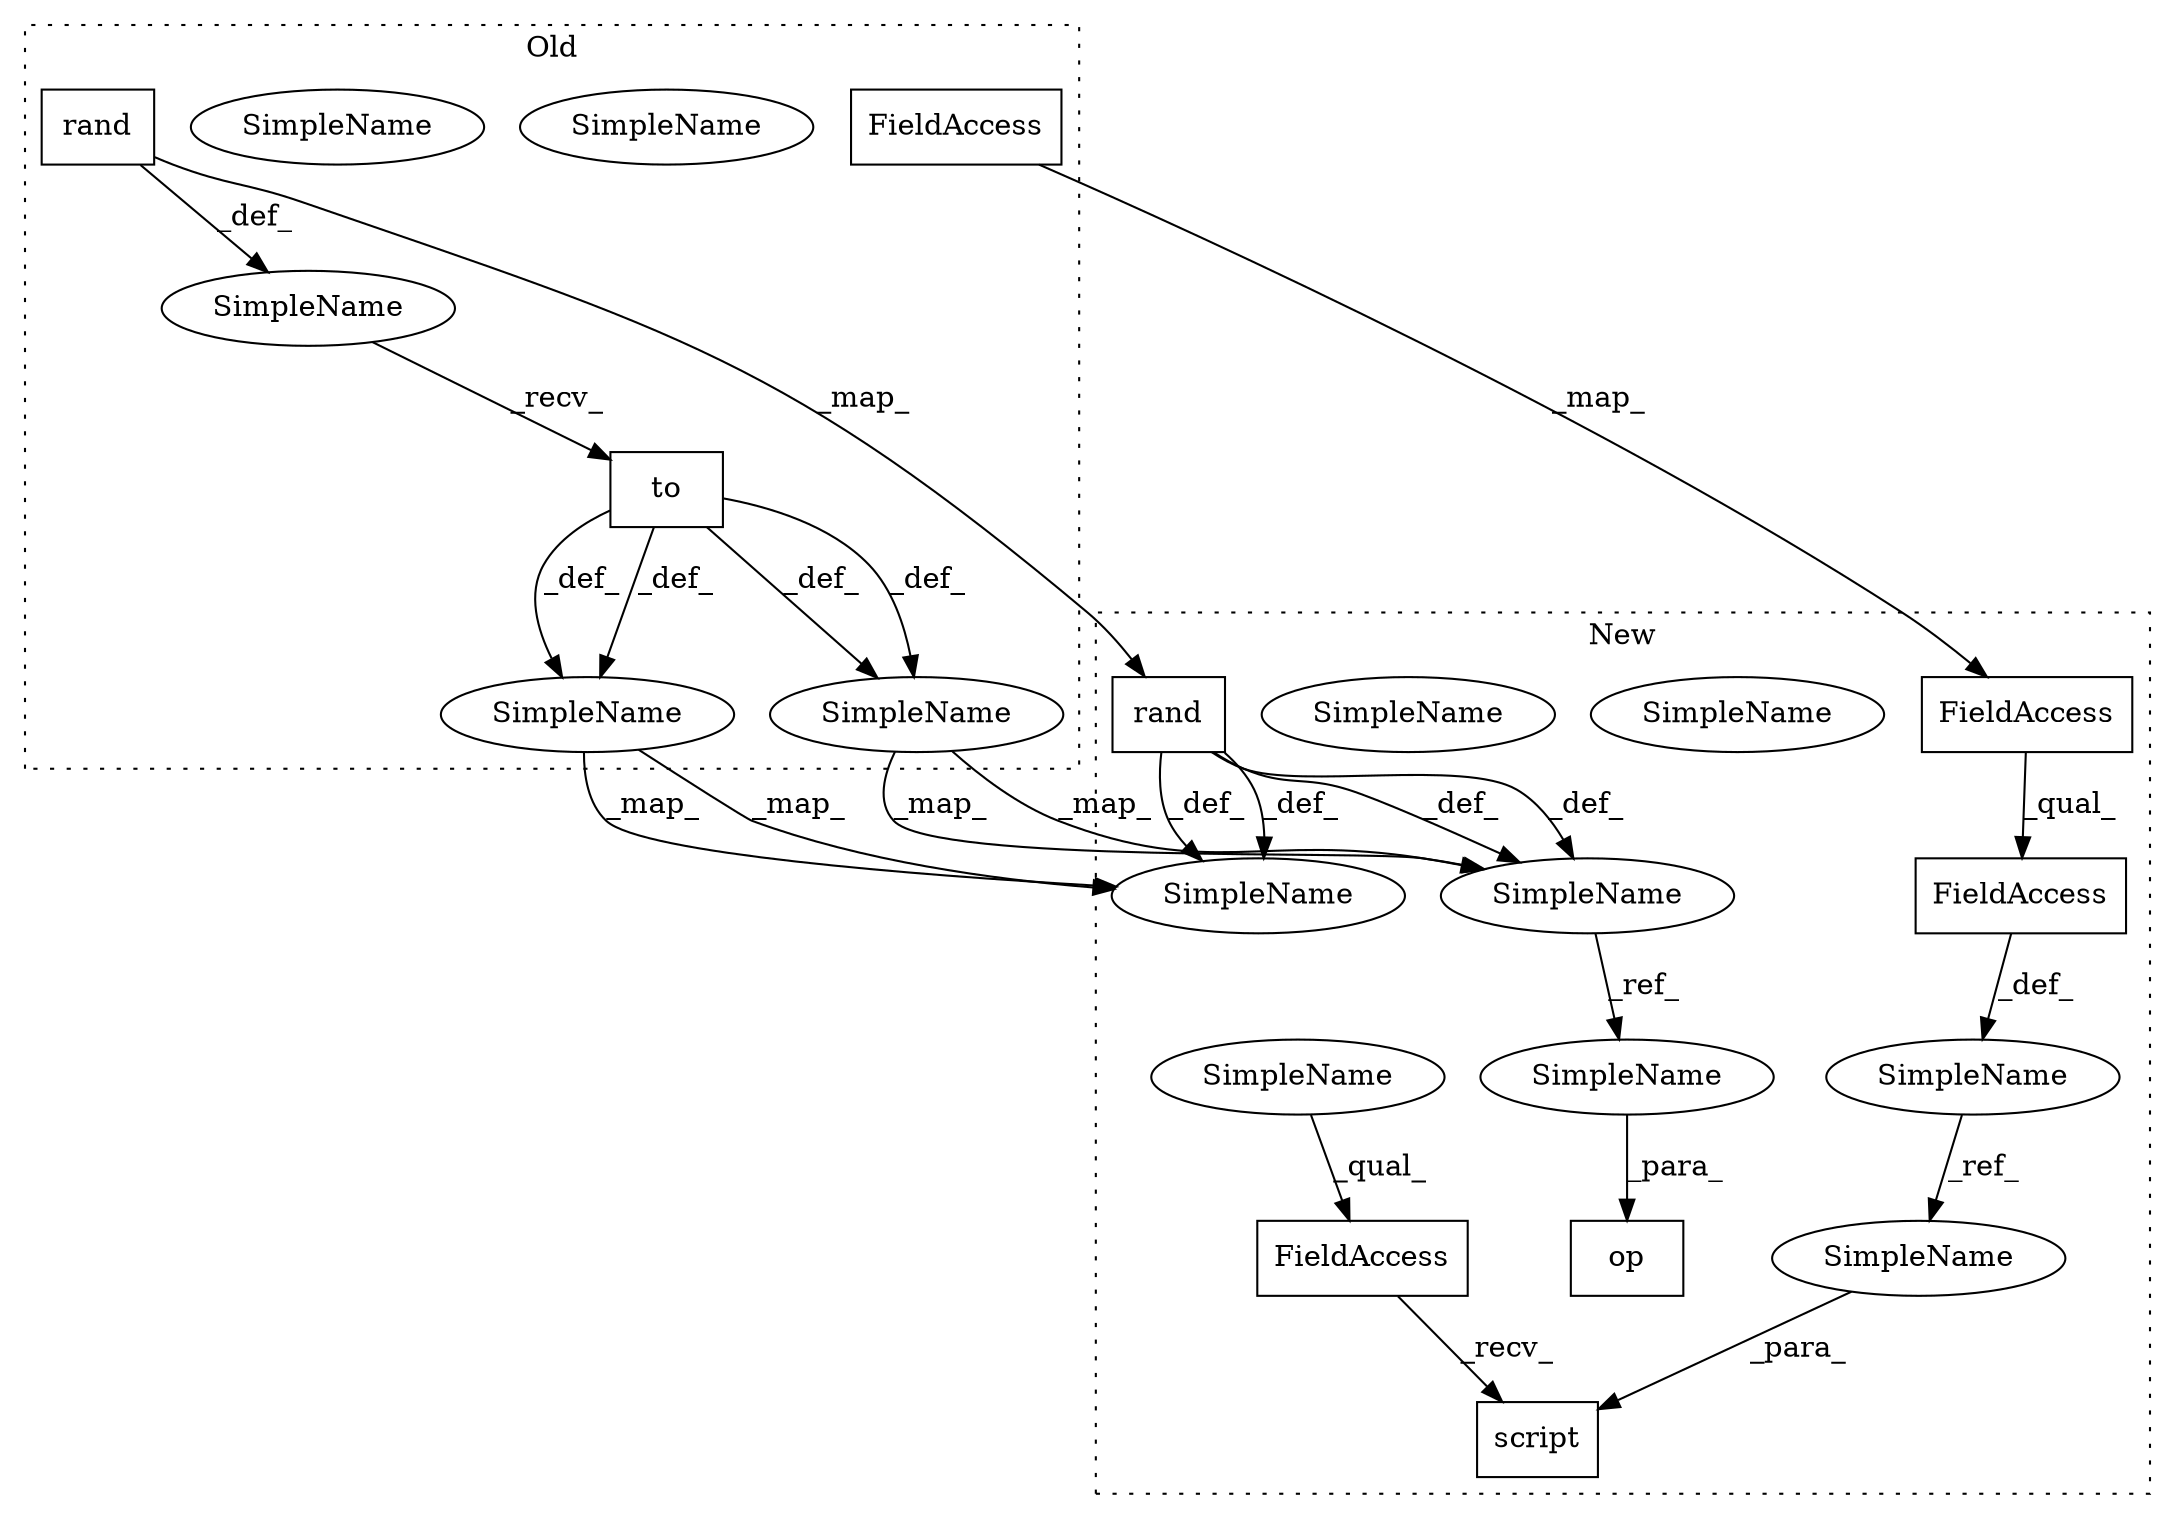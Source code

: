 digraph G {
subgraph cluster0 {
1 [label="rand" a="32" s="4719,4731" l="5,1" shape="box"];
3 [label="SimpleName" a="42" s="4749" l="6" shape="ellipse"];
6 [label="SimpleName" a="42" s="4749" l="6" shape="ellipse"];
7 [label="SimpleName" a="42" s="4709" l="3" shape="ellipse"];
10 [label="SimpleName" a="42" s="4709" l="3" shape="ellipse"];
11 [label="SimpleName" a="42" s="" l="" shape="ellipse"];
12 [label="to" a="32" s="4733,4742" l="3,1" shape="box"];
18 [label="FieldAccess" a="22" s="4785" l="14" shape="box"];
label = "Old";
style="dotted";
}
subgraph cluster1 {
2 [label="rand" a="32" s="4593,4618" l="5,1" shape="box"];
4 [label="SimpleName" a="42" s="4701" l="6" shape="ellipse"];
5 [label="SimpleName" a="42" s="4701" l="6" shape="ellipse"];
8 [label="SimpleName" a="42" s="4583" l="3" shape="ellipse"];
9 [label="SimpleName" a="42" s="4583" l="3" shape="ellipse"];
13 [label="FieldAccess" a="22" s="4675" l="9" shape="box"];
14 [label="script" a="32" s="4685,4694" l="7,1" shape="box"];
15 [label="SimpleName" a="42" s="4625" l="2" shape="ellipse"];
16 [label="FieldAccess" a="22" s="4628" l="31" shape="box"];
17 [label="FieldAccess" a="22" s="4628" l="14" shape="box"];
19 [label="op" a="32" s="4737,4743" l="3,1" shape="box"];
20 [label="SimpleName" a="42" s="4740" l="3" shape="ellipse"];
21 [label="SimpleName" a="42" s="4675" l="5" shape="ellipse"];
22 [label="SimpleName" a="42" s="4692" l="2" shape="ellipse"];
label = "New";
style="dotted";
}
1 -> 2 [label="_map_"];
1 -> 11 [label="_def_"];
2 -> 9 [label="_def_"];
2 -> 5 [label="_def_"];
2 -> 5 [label="_def_"];
2 -> 9 [label="_def_"];
6 -> 5 [label="_map_"];
6 -> 5 [label="_map_"];
9 -> 20 [label="_ref_"];
10 -> 9 [label="_map_"];
10 -> 9 [label="_map_"];
11 -> 12 [label="_recv_"];
12 -> 10 [label="_def_"];
12 -> 6 [label="_def_"];
12 -> 10 [label="_def_"];
12 -> 6 [label="_def_"];
13 -> 14 [label="_recv_"];
15 -> 22 [label="_ref_"];
16 -> 15 [label="_def_"];
17 -> 16 [label="_qual_"];
18 -> 17 [label="_map_"];
20 -> 19 [label="_para_"];
21 -> 13 [label="_qual_"];
22 -> 14 [label="_para_"];
}